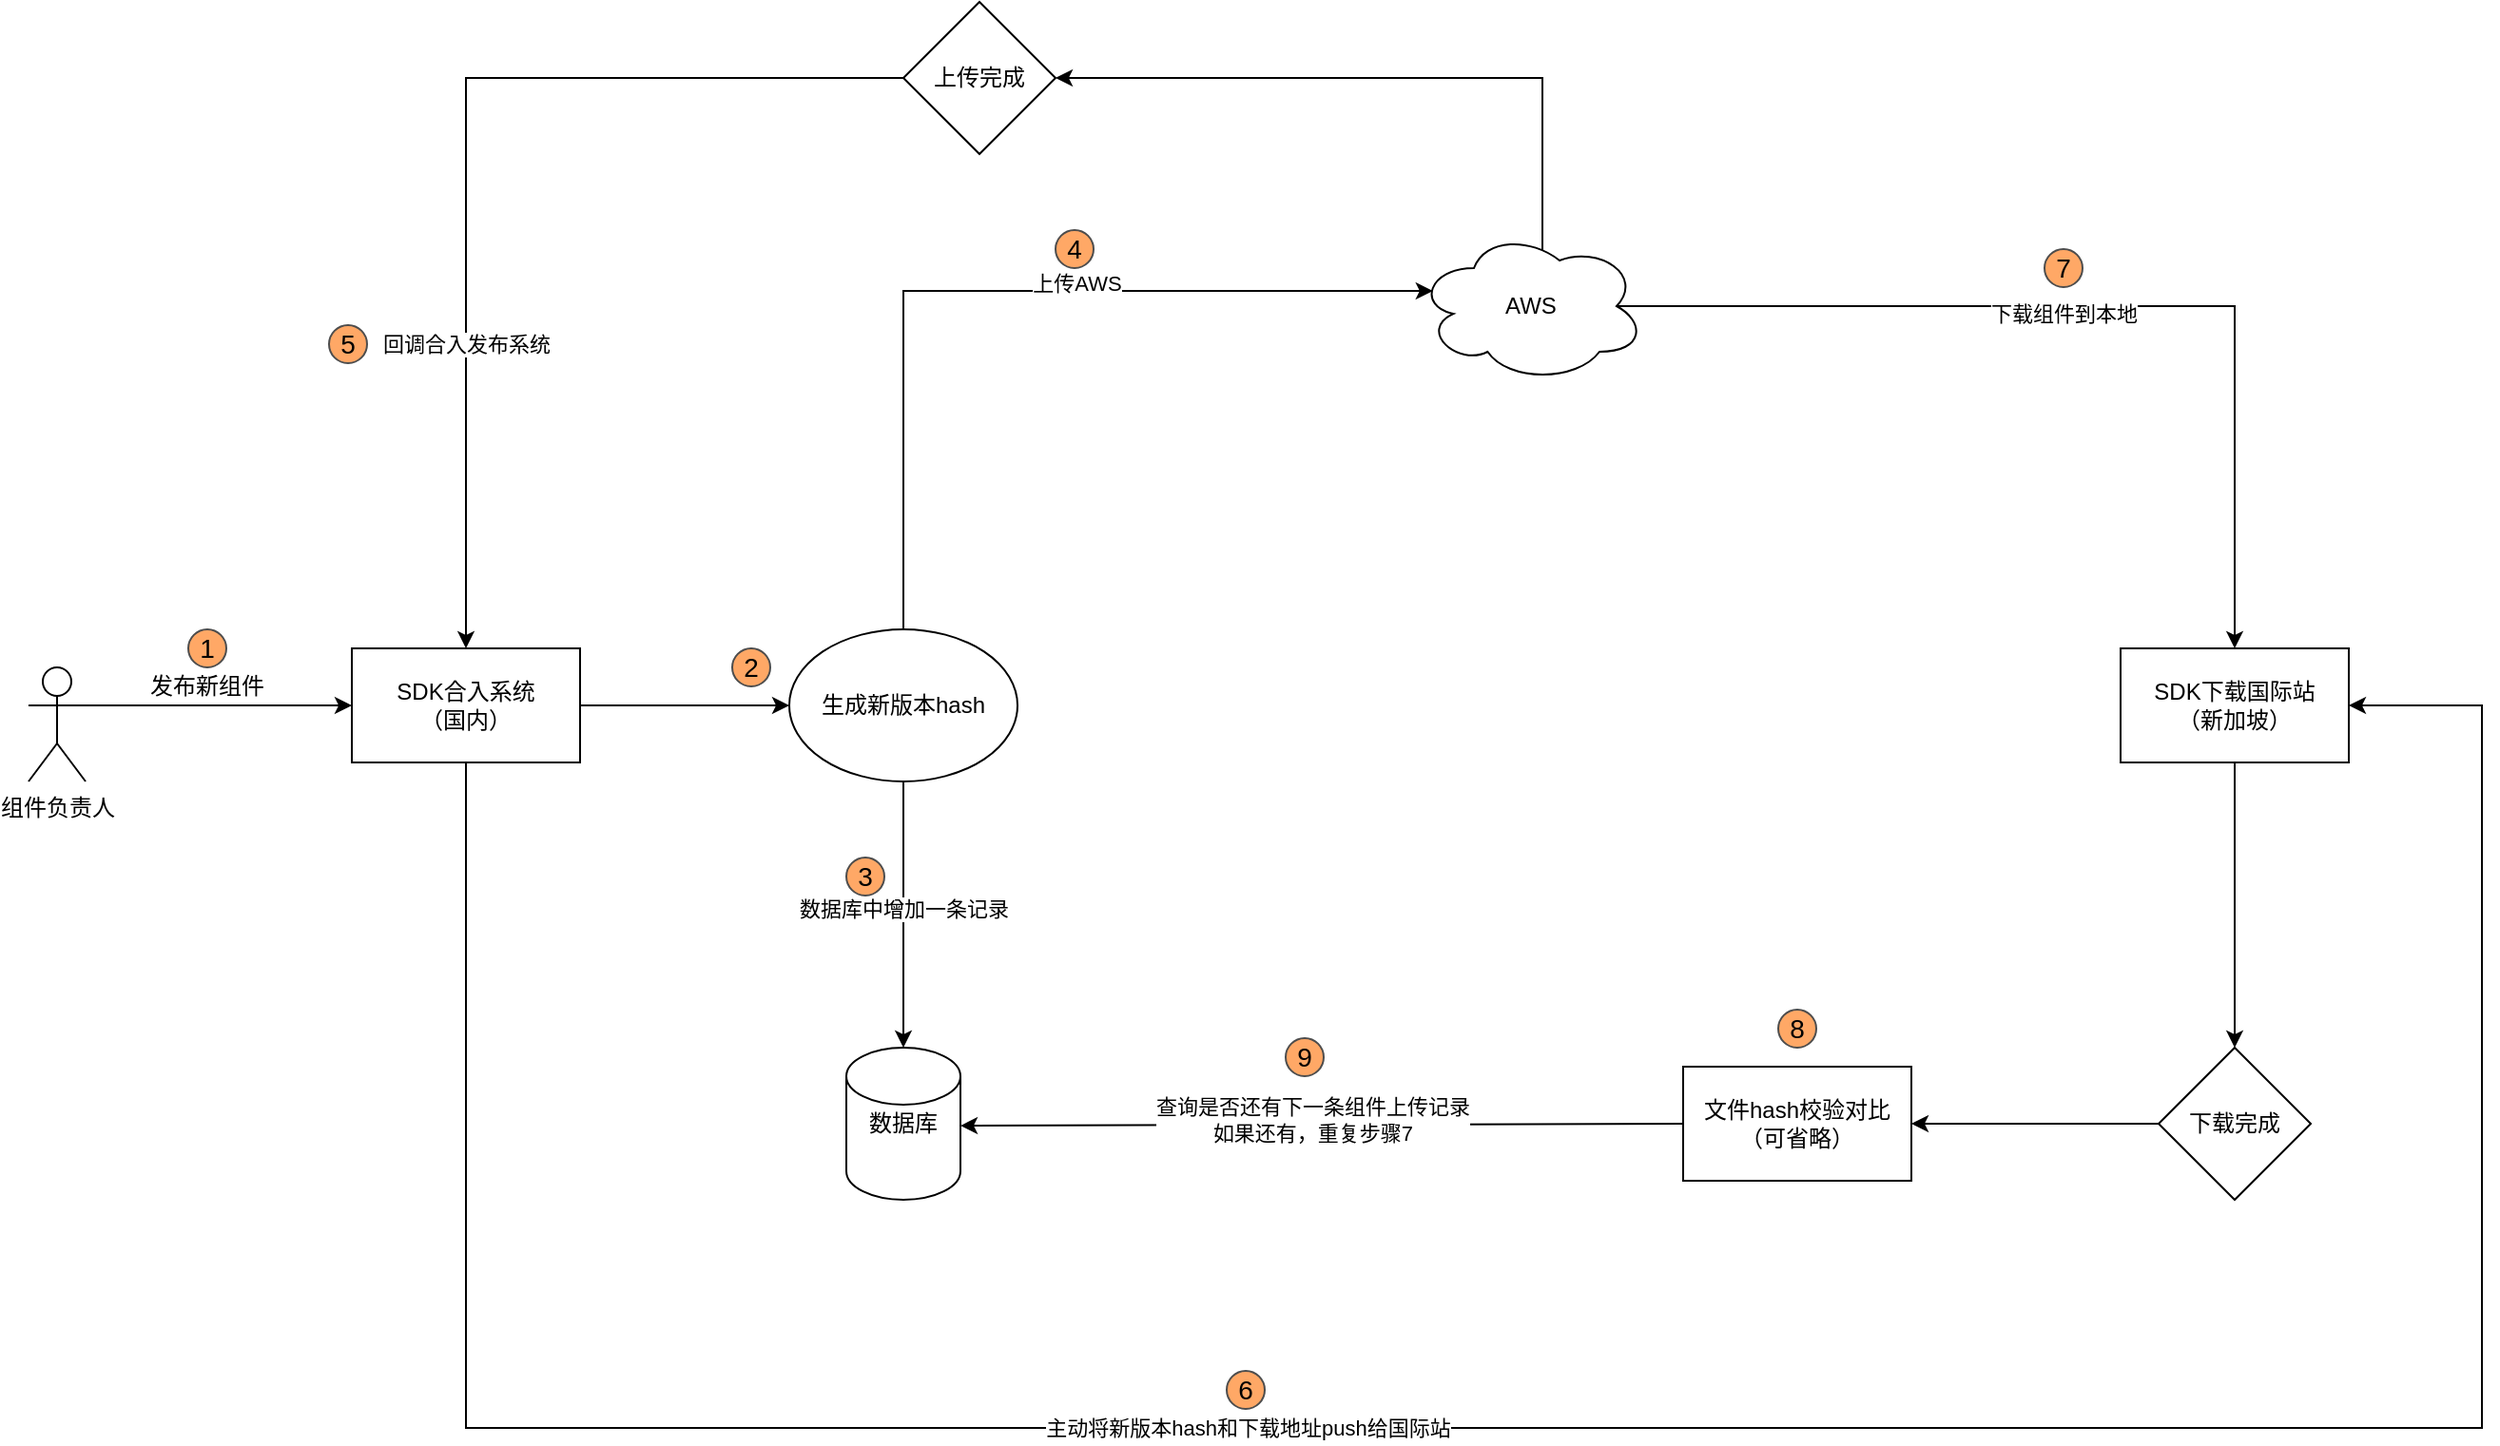 <mxfile version="13.6.5" type="github">
  <diagram id="3sJmwWHuC3y5HuRblNoI" name="Page-1">
    <mxGraphModel dx="2893" dy="2210" grid="1" gridSize="10" guides="1" tooltips="1" connect="1" arrows="1" fold="1" page="1" pageScale="1" pageWidth="827" pageHeight="1169" math="0" shadow="0">
      <root>
        <mxCell id="0" />
        <mxCell id="1" parent="0" />
        <mxCell id="ATobDdn7_iabuAxhh3ML-18" style="edgeStyle=orthogonalEdgeStyle;rounded=0;orthogonalLoop=1;jettySize=auto;html=1;exitX=1;exitY=0.5;exitDx=0;exitDy=0;entryX=0;entryY=0.5;entryDx=0;entryDy=0;" edge="1" parent="1" source="ATobDdn7_iabuAxhh3ML-1" target="ATobDdn7_iabuAxhh3ML-15">
          <mxGeometry relative="1" as="geometry" />
        </mxCell>
        <mxCell id="ATobDdn7_iabuAxhh3ML-1" value="SDK合入系统&lt;br&gt;（国内）" style="rounded=0;whiteSpace=wrap;html=1;" vertex="1" parent="1">
          <mxGeometry x="-510" y="200" width="120" height="60" as="geometry" />
        </mxCell>
        <mxCell id="ATobDdn7_iabuAxhh3ML-2" value="组件负责人" style="shape=umlActor;verticalLabelPosition=bottom;verticalAlign=top;html=1;outlineConnect=0;" vertex="1" parent="1">
          <mxGeometry x="-680" y="210" width="30" height="60" as="geometry" />
        </mxCell>
        <mxCell id="ATobDdn7_iabuAxhh3ML-3" value="" style="endArrow=classic;html=1;exitX=1;exitY=0.333;exitDx=0;exitDy=0;exitPerimeter=0;entryX=0;entryY=0.5;entryDx=0;entryDy=0;" edge="1" parent="1" source="ATobDdn7_iabuAxhh3ML-2" target="ATobDdn7_iabuAxhh3ML-1">
          <mxGeometry width="50" height="50" relative="1" as="geometry">
            <mxPoint x="-290" y="400" as="sourcePoint" />
            <mxPoint x="-240" y="350" as="targetPoint" />
          </mxGeometry>
        </mxCell>
        <mxCell id="ATobDdn7_iabuAxhh3ML-5" value="发布新组件" style="text;html=1;strokeColor=none;fillColor=none;align=center;verticalAlign=middle;whiteSpace=wrap;rounded=0;" vertex="1" parent="1">
          <mxGeometry x="-620" y="210" width="68" height="20" as="geometry" />
        </mxCell>
        <mxCell id="ATobDdn7_iabuAxhh3ML-20" style="edgeStyle=orthogonalEdgeStyle;rounded=0;orthogonalLoop=1;jettySize=auto;html=1;entryX=1;entryY=0.5;entryDx=0;entryDy=0;exitX=0.625;exitY=0.2;exitDx=0;exitDy=0;exitPerimeter=0;" edge="1" parent="1" source="ATobDdn7_iabuAxhh3ML-8" target="ATobDdn7_iabuAxhh3ML-19">
          <mxGeometry relative="1" as="geometry">
            <Array as="points">
              <mxPoint x="116" y="-4" />
              <mxPoint x="116" y="-100" />
            </Array>
          </mxGeometry>
        </mxCell>
        <mxCell id="ATobDdn7_iabuAxhh3ML-8" value="AWS" style="ellipse;shape=cloud;whiteSpace=wrap;html=1;" vertex="1" parent="1">
          <mxGeometry x="50" y="-20" width="120" height="80" as="geometry" />
        </mxCell>
        <mxCell id="ATobDdn7_iabuAxhh3ML-10" value="" style="endArrow=classic;html=1;entryX=0.07;entryY=0.4;entryDx=0;entryDy=0;entryPerimeter=0;exitX=0.5;exitY=0;exitDx=0;exitDy=0;edgeStyle=orthogonalEdgeStyle;rounded=0;" edge="1" parent="1" source="ATobDdn7_iabuAxhh3ML-15" target="ATobDdn7_iabuAxhh3ML-8">
          <mxGeometry width="50" height="50" relative="1" as="geometry">
            <mxPoint x="-220" y="166" as="sourcePoint" />
            <mxPoint x="-10.8" y="20" as="targetPoint" />
            <Array as="points">
              <mxPoint x="-220" y="12" />
            </Array>
          </mxGeometry>
        </mxCell>
        <mxCell id="ATobDdn7_iabuAxhh3ML-11" value="上传AWS" style="edgeLabel;html=1;align=center;verticalAlign=middle;resizable=0;points=[];" vertex="1" connectable="0" parent="ATobDdn7_iabuAxhh3ML-10">
          <mxGeometry x="-0.113" y="-66" relative="1" as="geometry">
            <mxPoint x="66" y="-70" as="offset" />
          </mxGeometry>
        </mxCell>
        <mxCell id="ATobDdn7_iabuAxhh3ML-24" style="edgeStyle=orthogonalEdgeStyle;rounded=0;orthogonalLoop=1;jettySize=auto;html=1;exitX=0.5;exitY=1;exitDx=0;exitDy=0;entryX=0.5;entryY=0;entryDx=0;entryDy=0;" edge="1" parent="1" source="ATobDdn7_iabuAxhh3ML-12" target="ATobDdn7_iabuAxhh3ML-23">
          <mxGeometry relative="1" as="geometry" />
        </mxCell>
        <mxCell id="ATobDdn7_iabuAxhh3ML-12" value="SDK下载国际站&lt;br&gt;（新加坡）" style="rounded=0;whiteSpace=wrap;html=1;" vertex="1" parent="1">
          <mxGeometry x="420" y="200" width="120" height="60" as="geometry" />
        </mxCell>
        <mxCell id="ATobDdn7_iabuAxhh3ML-13" value="" style="endArrow=classic;html=1;entryX=0.5;entryY=0;entryDx=0;entryDy=0;edgeStyle=orthogonalEdgeStyle;exitX=0.875;exitY=0.5;exitDx=0;exitDy=0;exitPerimeter=0;rounded=0;" edge="1" parent="1" source="ATobDdn7_iabuAxhh3ML-8" target="ATobDdn7_iabuAxhh3ML-12">
          <mxGeometry width="50" height="50" relative="1" as="geometry">
            <mxPoint x="330" y="20" as="sourcePoint" />
            <mxPoint x="470" y="550" as="targetPoint" />
            <Array as="points">
              <mxPoint x="480" y="20" />
            </Array>
          </mxGeometry>
        </mxCell>
        <mxCell id="ATobDdn7_iabuAxhh3ML-14" value="下载组件到本地" style="edgeLabel;html=1;align=center;verticalAlign=middle;resizable=0;points=[];" vertex="1" connectable="0" parent="ATobDdn7_iabuAxhh3ML-13">
          <mxGeometry x="-0.069" y="-4" relative="1" as="geometry">
            <mxPoint as="offset" />
          </mxGeometry>
        </mxCell>
        <mxCell id="ATobDdn7_iabuAxhh3ML-15" value="生成新版本hash" style="ellipse;whiteSpace=wrap;html=1;" vertex="1" parent="1">
          <mxGeometry x="-280" y="190" width="120" height="80" as="geometry" />
        </mxCell>
        <mxCell id="ATobDdn7_iabuAxhh3ML-16" value="数据库" style="shape=cylinder2;whiteSpace=wrap;html=1;boundedLbl=1;backgroundOutline=1;size=15;" vertex="1" parent="1">
          <mxGeometry x="-250" y="410" width="60" height="80" as="geometry" />
        </mxCell>
        <mxCell id="ATobDdn7_iabuAxhh3ML-17" value="" style="endArrow=classic;html=1;exitX=0.5;exitY=1;exitDx=0;exitDy=0;" edge="1" parent="1" source="ATobDdn7_iabuAxhh3ML-15" target="ATobDdn7_iabuAxhh3ML-16">
          <mxGeometry width="50" height="50" relative="1" as="geometry">
            <mxPoint x="-160" y="560" as="sourcePoint" />
            <mxPoint x="-110" y="510" as="targetPoint" />
          </mxGeometry>
        </mxCell>
        <mxCell id="ATobDdn7_iabuAxhh3ML-39" value="&lt;font color=&quot;#000000&quot;&gt;数据库中增加一条记录&lt;/font&gt;" style="edgeLabel;html=1;align=center;verticalAlign=middle;resizable=0;points=[];fontSize=11;fontColor=#FFFFFF;" vertex="1" connectable="0" parent="ATobDdn7_iabuAxhh3ML-17">
          <mxGeometry x="-0.043" relative="1" as="geometry">
            <mxPoint as="offset" />
          </mxGeometry>
        </mxCell>
        <mxCell id="ATobDdn7_iabuAxhh3ML-21" style="edgeStyle=orthogonalEdgeStyle;rounded=0;orthogonalLoop=1;jettySize=auto;html=1;exitX=0.5;exitY=1;exitDx=0;exitDy=0;" edge="1" parent="1" source="ATobDdn7_iabuAxhh3ML-1" target="ATobDdn7_iabuAxhh3ML-12">
          <mxGeometry relative="1" as="geometry">
            <Array as="points">
              <mxPoint x="-450" y="610" />
              <mxPoint x="610" y="610" />
              <mxPoint x="610" y="230" />
            </Array>
          </mxGeometry>
        </mxCell>
        <mxCell id="ATobDdn7_iabuAxhh3ML-22" value="主动将新版本hash和下载地址push给国际站" style="edgeLabel;html=1;align=center;verticalAlign=middle;resizable=0;points=[];" vertex="1" connectable="0" parent="ATobDdn7_iabuAxhh3ML-21">
          <mxGeometry x="-0.182" relative="1" as="geometry">
            <mxPoint as="offset" />
          </mxGeometry>
        </mxCell>
        <mxCell id="ATobDdn7_iabuAxhh3ML-32" style="edgeStyle=orthogonalEdgeStyle;rounded=0;sketch=0;orthogonalLoop=1;jettySize=auto;html=1;exitX=0;exitY=0.5;exitDx=0;exitDy=0;fontSize=14;fontColor=#FFFFFF;entryX=0.5;entryY=0;entryDx=0;entryDy=0;" edge="1" parent="1" source="ATobDdn7_iabuAxhh3ML-19" target="ATobDdn7_iabuAxhh3ML-1">
          <mxGeometry relative="1" as="geometry">
            <Array as="points">
              <mxPoint x="-450" y="-100" />
            </Array>
          </mxGeometry>
        </mxCell>
        <mxCell id="ATobDdn7_iabuAxhh3ML-33" value="&lt;font color=&quot;#000000&quot; style=&quot;font-size: 11px;&quot;&gt;回调合入发布系统&lt;/font&gt;" style="edgeLabel;html=1;align=center;verticalAlign=middle;resizable=0;points=[];fontSize=11;fontColor=#FFFFFF;" vertex="1" connectable="0" parent="ATobDdn7_iabuAxhh3ML-32">
          <mxGeometry x="0.604" y="-3" relative="1" as="geometry">
            <mxPoint x="3" y="-55" as="offset" />
          </mxGeometry>
        </mxCell>
        <mxCell id="ATobDdn7_iabuAxhh3ML-19" value="上传完成" style="rhombus;whiteSpace=wrap;html=1;" vertex="1" parent="1">
          <mxGeometry x="-220" y="-140" width="80" height="80" as="geometry" />
        </mxCell>
        <mxCell id="ATobDdn7_iabuAxhh3ML-23" value="下载完成" style="rhombus;whiteSpace=wrap;html=1;" vertex="1" parent="1">
          <mxGeometry x="440" y="410" width="80" height="80" as="geometry" />
        </mxCell>
        <mxCell id="ATobDdn7_iabuAxhh3ML-25" value="" style="endArrow=classic;html=1;exitX=0;exitY=0.5;exitDx=0;exitDy=0;entryX=1;entryY=0.513;entryDx=0;entryDy=0;entryPerimeter=0;" edge="1" parent="1" source="ATobDdn7_iabuAxhh3ML-27" target="ATobDdn7_iabuAxhh3ML-16">
          <mxGeometry width="50" height="50" relative="1" as="geometry">
            <mxPoint x="-160" y="360" as="sourcePoint" />
            <mxPoint x="-110" y="310" as="targetPoint" />
          </mxGeometry>
        </mxCell>
        <mxCell id="ATobDdn7_iabuAxhh3ML-26" value="查询是否还有下一条组件上传记录&lt;br&gt;如果还有，重复步骤7" style="edgeLabel;html=1;align=center;verticalAlign=middle;resizable=0;points=[];" vertex="1" connectable="0" parent="ATobDdn7_iabuAxhh3ML-25">
          <mxGeometry x="0.025" y="-3" relative="1" as="geometry">
            <mxPoint as="offset" />
          </mxGeometry>
        </mxCell>
        <mxCell id="ATobDdn7_iabuAxhh3ML-27" value="文件hash校验对比&lt;br&gt;（可省略）" style="rounded=0;whiteSpace=wrap;html=1;" vertex="1" parent="1">
          <mxGeometry x="190" y="420" width="120" height="60" as="geometry" />
        </mxCell>
        <mxCell id="ATobDdn7_iabuAxhh3ML-28" value="" style="endArrow=classic;html=1;exitX=0;exitY=0.5;exitDx=0;exitDy=0;entryX=1;entryY=0.5;entryDx=0;entryDy=0;" edge="1" parent="1" source="ATobDdn7_iabuAxhh3ML-23" target="ATobDdn7_iabuAxhh3ML-27">
          <mxGeometry width="50" height="50" relative="1" as="geometry">
            <mxPoint x="-160" y="360" as="sourcePoint" />
            <mxPoint x="-110" y="310" as="targetPoint" />
          </mxGeometry>
        </mxCell>
        <mxCell id="ATobDdn7_iabuAxhh3ML-30" value="5" style="ellipse;whiteSpace=wrap;html=1;aspect=fixed;rounded=0;labelBackgroundColor=none;sketch=0;fontSize=14;fillColor=#FFA866;strokeColor=#4D4D4D;" vertex="1" parent="1">
          <mxGeometry x="-522" y="30" width="20" height="20" as="geometry" />
        </mxCell>
        <mxCell id="ATobDdn7_iabuAxhh3ML-31" value="2" style="ellipse;whiteSpace=wrap;html=1;aspect=fixed;rounded=0;labelBackgroundColor=none;sketch=0;fontSize=14;fillColor=#FFA866;strokeColor=#4D4D4D;" vertex="1" parent="1">
          <mxGeometry x="-310" y="200" width="20" height="20" as="geometry" />
        </mxCell>
        <mxCell id="ATobDdn7_iabuAxhh3ML-34" value="3" style="ellipse;whiteSpace=wrap;html=1;aspect=fixed;rounded=0;labelBackgroundColor=none;sketch=0;fontSize=14;fillColor=#FFA866;strokeColor=#4D4D4D;" vertex="1" parent="1">
          <mxGeometry x="-250" y="310" width="20" height="20" as="geometry" />
        </mxCell>
        <mxCell id="ATobDdn7_iabuAxhh3ML-35" value="4" style="ellipse;whiteSpace=wrap;html=1;aspect=fixed;rounded=0;labelBackgroundColor=none;sketch=0;fontSize=14;fillColor=#FFA866;strokeColor=#4D4D4D;" vertex="1" parent="1">
          <mxGeometry x="-140" y="-20" width="20" height="20" as="geometry" />
        </mxCell>
        <mxCell id="ATobDdn7_iabuAxhh3ML-36" value="7" style="ellipse;whiteSpace=wrap;html=1;aspect=fixed;rounded=0;labelBackgroundColor=none;sketch=0;fontSize=14;fillColor=#FFA866;strokeColor=#4D4D4D;" vertex="1" parent="1">
          <mxGeometry x="380" y="-10" width="20" height="20" as="geometry" />
        </mxCell>
        <mxCell id="ATobDdn7_iabuAxhh3ML-37" value="6" style="ellipse;whiteSpace=wrap;html=1;aspect=fixed;rounded=0;labelBackgroundColor=none;sketch=0;fontSize=14;fillColor=#FFA866;strokeColor=#4D4D4D;" vertex="1" parent="1">
          <mxGeometry x="-50" y="580" width="20" height="20" as="geometry" />
        </mxCell>
        <mxCell id="ATobDdn7_iabuAxhh3ML-38" value="1" style="ellipse;whiteSpace=wrap;html=1;aspect=fixed;rounded=0;labelBackgroundColor=none;sketch=0;fontSize=14;fillColor=#FFA866;strokeColor=#4D4D4D;" vertex="1" parent="1">
          <mxGeometry x="-596" y="190" width="20" height="20" as="geometry" />
        </mxCell>
        <mxCell id="ATobDdn7_iabuAxhh3ML-43" value="9" style="ellipse;whiteSpace=wrap;html=1;aspect=fixed;rounded=0;labelBackgroundColor=none;sketch=0;fontSize=14;fillColor=#FFA866;strokeColor=#4D4D4D;" vertex="1" parent="1">
          <mxGeometry x="-19" y="405" width="20" height="20" as="geometry" />
        </mxCell>
        <mxCell id="ATobDdn7_iabuAxhh3ML-44" value="8" style="ellipse;whiteSpace=wrap;html=1;aspect=fixed;rounded=0;labelBackgroundColor=none;sketch=0;fontSize=14;fillColor=#FFA866;strokeColor=#4D4D4D;" vertex="1" parent="1">
          <mxGeometry x="240" y="390" width="20" height="20" as="geometry" />
        </mxCell>
      </root>
    </mxGraphModel>
  </diagram>
</mxfile>
